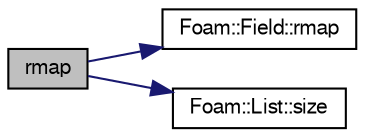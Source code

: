 digraph "rmap"
{
  bgcolor="transparent";
  edge [fontname="FreeSans",fontsize="10",labelfontname="FreeSans",labelfontsize="10"];
  node [fontname="FreeSans",fontsize="10",shape=record];
  rankdir="LR";
  Node143 [label="rmap",height=0.2,width=0.4,color="black", fillcolor="grey75", style="filled", fontcolor="black"];
  Node143 -> Node144 [color="midnightblue",fontsize="10",style="solid",fontname="FreeSans"];
  Node144 [label="Foam::Field::rmap",height=0.2,width=0.4,color="black",URL="$a26466.html#ae5cdfcd538daa5fa35fc0c2d7969c1eb",tooltip="1 to 1 reverse-map from the given field "];
  Node143 -> Node145 [color="midnightblue",fontsize="10",style="solid",fontname="FreeSans"];
  Node145 [label="Foam::List::size",height=0.2,width=0.4,color="black",URL="$a25694.html#a8a5f6fa29bd4b500caf186f60245b384",tooltip="Override size to be inconsistent with allocated storage. "];
}
